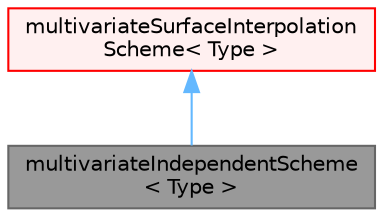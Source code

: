 digraph "multivariateIndependentScheme&lt; Type &gt;"
{
 // LATEX_PDF_SIZE
  bgcolor="transparent";
  edge [fontname=Helvetica,fontsize=10,labelfontname=Helvetica,labelfontsize=10];
  node [fontname=Helvetica,fontsize=10,shape=box,height=0.2,width=0.4];
  Node1 [id="Node000001",label="multivariateIndependentScheme\l\< Type \>",height=0.2,width=0.4,color="gray40", fillcolor="grey60", style="filled", fontcolor="black",tooltip="Generic multi-variate discretisation scheme class for which any of the NVD, CNVD or NVDV schemes may ..."];
  Node2 -> Node1 [id="edge1_Node000001_Node000002",dir="back",color="steelblue1",style="solid",tooltip=" "];
  Node2 [id="Node000002",label="multivariateSurfaceInterpolation\lScheme\< Type \>",height=0.2,width=0.4,color="red", fillcolor="#FFF0F0", style="filled",URL="$classFoam_1_1multivariateSurfaceInterpolationScheme.html",tooltip="Abstract base class for multi-variate surface interpolation schemes."];
}
